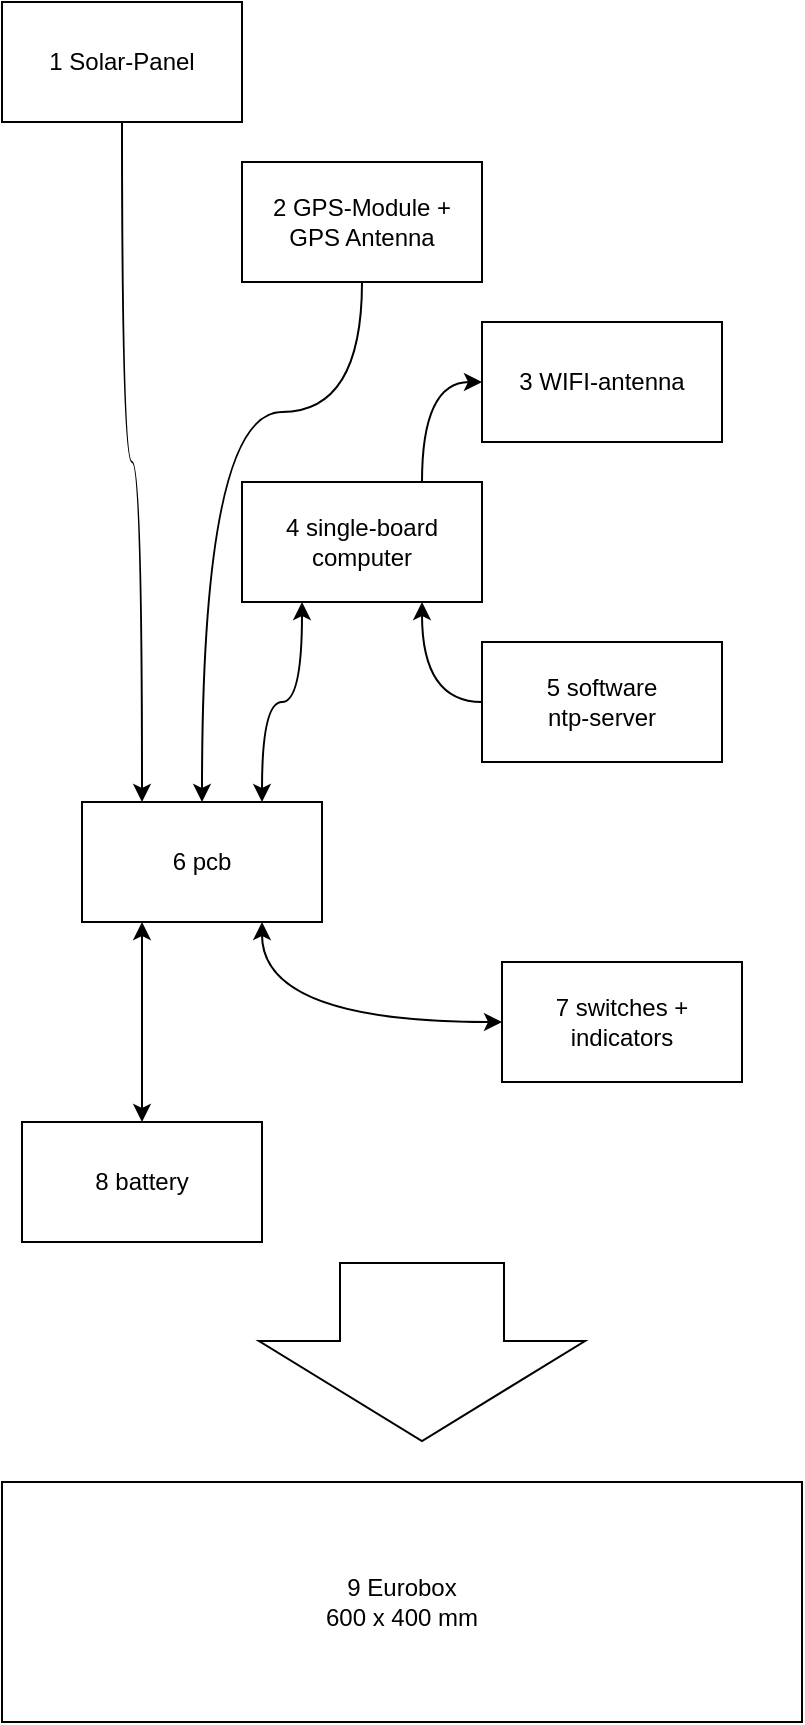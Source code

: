 <mxfile version="24.1.0" type="device">
  <diagram id="VxUDjRD-I5sZxwliuoLu" name="Page-1">
    <mxGraphModel dx="1114" dy="999" grid="1" gridSize="10" guides="1" tooltips="1" connect="1" arrows="1" fold="1" page="1" pageScale="1" pageWidth="827" pageHeight="1169" math="0" shadow="0">
      <root>
        <mxCell id="0" />
        <mxCell id="1" parent="0" />
        <mxCell id="UWLk7HB4MSR8OCQueMQN-32" value="" style="edgeStyle=orthogonalEdgeStyle;rounded=0;orthogonalLoop=1;jettySize=auto;html=1;fontSize=12;curved=1;entryX=0.25;entryY=0;entryDx=0;entryDy=0;" parent="1" source="UWLk7HB4MSR8OCQueMQN-1" target="UWLk7HB4MSR8OCQueMQN-6" edge="1">
          <mxGeometry relative="1" as="geometry" />
        </mxCell>
        <mxCell id="UWLk7HB4MSR8OCQueMQN-1" value="1 Solar-Panel" style="rounded=0;whiteSpace=wrap;html=1;" parent="1" vertex="1">
          <mxGeometry x="214" y="155" width="120" height="60" as="geometry" />
        </mxCell>
        <mxCell id="UWLk7HB4MSR8OCQueMQN-4" value="9 Eurobox&lt;br&gt;600 x 400 mm" style="rounded=0;whiteSpace=wrap;html=1;" parent="1" vertex="1">
          <mxGeometry x="214" y="895" width="400" height="120" as="geometry" />
        </mxCell>
        <mxCell id="UWLk7HB4MSR8OCQueMQN-34" value="" style="edgeStyle=orthogonalEdgeStyle;curved=1;rounded=0;orthogonalLoop=1;jettySize=auto;html=1;fontSize=12;entryX=0.25;entryY=1;entryDx=0;entryDy=0;exitX=0.75;exitY=0;exitDx=0;exitDy=0;startArrow=classic;startFill=1;" parent="1" source="UWLk7HB4MSR8OCQueMQN-6" target="UWLk7HB4MSR8OCQueMQN-8" edge="1">
          <mxGeometry relative="1" as="geometry">
            <mxPoint x="694" y="620" as="targetPoint" />
          </mxGeometry>
        </mxCell>
        <mxCell id="UWLk7HB4MSR8OCQueMQN-6" value="6 pcb" style="rounded=0;whiteSpace=wrap;html=1;" parent="1" vertex="1">
          <mxGeometry x="254" y="555" width="120" height="60" as="geometry" />
        </mxCell>
        <mxCell id="UWLk7HB4MSR8OCQueMQN-36" value="" style="edgeStyle=orthogonalEdgeStyle;curved=1;rounded=0;orthogonalLoop=1;jettySize=auto;html=1;fontSize=12;entryX=0.25;entryY=1;entryDx=0;entryDy=0;startArrow=classic;startFill=1;" parent="1" source="UWLk7HB4MSR8OCQueMQN-7" target="UWLk7HB4MSR8OCQueMQN-6" edge="1">
          <mxGeometry relative="1" as="geometry">
            <mxPoint x="254" y="565" as="targetPoint" />
          </mxGeometry>
        </mxCell>
        <mxCell id="UWLk7HB4MSR8OCQueMQN-7" value="8 battery" style="rounded=0;whiteSpace=wrap;html=1;" parent="1" vertex="1">
          <mxGeometry x="224" y="715" width="120" height="60" as="geometry" />
        </mxCell>
        <mxCell id="UWLk7HB4MSR8OCQueMQN-25" value="" style="edgeStyle=orthogonalEdgeStyle;rounded=0;orthogonalLoop=1;jettySize=auto;html=1;fontSize=12;curved=1;exitX=0.75;exitY=0;exitDx=0;exitDy=0;entryX=0;entryY=0.5;entryDx=0;entryDy=0;" parent="1" source="UWLk7HB4MSR8OCQueMQN-8" target="UWLk7HB4MSR8OCQueMQN-10" edge="1">
          <mxGeometry relative="1" as="geometry" />
        </mxCell>
        <mxCell id="UWLk7HB4MSR8OCQueMQN-8" value="4 single-board computer" style="rounded=0;whiteSpace=wrap;html=1;" parent="1" vertex="1">
          <mxGeometry x="334" y="395" width="120" height="60" as="geometry" />
        </mxCell>
        <mxCell id="UWLk7HB4MSR8OCQueMQN-40" value="" style="edgeStyle=orthogonalEdgeStyle;curved=1;rounded=0;orthogonalLoop=1;jettySize=auto;html=1;fontSize=12;exitX=0;exitY=0.5;exitDx=0;exitDy=0;entryX=0.75;entryY=1;entryDx=0;entryDy=0;" parent="1" source="UWLk7HB4MSR8OCQueMQN-9" target="UWLk7HB4MSR8OCQueMQN-8" edge="1">
          <mxGeometry relative="1" as="geometry">
            <mxPoint x="418" y="445" as="targetPoint" />
          </mxGeometry>
        </mxCell>
        <mxCell id="UWLk7HB4MSR8OCQueMQN-9" value="5 software&lt;br&gt;ntp-server" style="rounded=0;whiteSpace=wrap;html=1;" parent="1" vertex="1">
          <mxGeometry x="454" y="475" width="120" height="60" as="geometry" />
        </mxCell>
        <mxCell id="UWLk7HB4MSR8OCQueMQN-10" value="3 WIFI-antenna" style="rounded=0;whiteSpace=wrap;html=1;" parent="1" vertex="1">
          <mxGeometry x="454" y="315" width="120" height="60" as="geometry" />
        </mxCell>
        <mxCell id="UWLk7HB4MSR8OCQueMQN-38" value="" style="edgeStyle=orthogonalEdgeStyle;curved=1;rounded=0;orthogonalLoop=1;jettySize=auto;html=1;fontSize=12;entryX=0.75;entryY=1;entryDx=0;entryDy=0;exitX=0;exitY=0.5;exitDx=0;exitDy=0;startArrow=classic;startFill=1;" parent="1" source="UWLk7HB4MSR8OCQueMQN-11" target="UWLk7HB4MSR8OCQueMQN-6" edge="1">
          <mxGeometry relative="1" as="geometry" />
        </mxCell>
        <mxCell id="UWLk7HB4MSR8OCQueMQN-11" value="7 switches + indicators" style="rounded=0;whiteSpace=wrap;html=1;" parent="1" vertex="1">
          <mxGeometry x="464" y="635" width="120" height="60" as="geometry" />
        </mxCell>
        <mxCell id="UWLk7HB4MSR8OCQueMQN-28" value="" style="edgeStyle=orthogonalEdgeStyle;rounded=0;orthogonalLoop=1;jettySize=auto;html=1;fontSize=12;curved=1;entryX=0.5;entryY=0;entryDx=0;entryDy=0;" parent="1" source="UWLk7HB4MSR8OCQueMQN-15" target="UWLk7HB4MSR8OCQueMQN-6" edge="1">
          <mxGeometry relative="1" as="geometry">
            <Array as="points">
              <mxPoint x="394" y="360" />
              <mxPoint x="314" y="360" />
            </Array>
          </mxGeometry>
        </mxCell>
        <mxCell id="UWLk7HB4MSR8OCQueMQN-15" value="2 GPS-Module +&lt;br&gt;GPS Antenna" style="rounded=0;whiteSpace=wrap;html=1;" parent="1" vertex="1">
          <mxGeometry x="334" y="235" width="120" height="60" as="geometry" />
        </mxCell>
        <mxCell id="UWLk7HB4MSR8OCQueMQN-41" value="" style="shape=flexArrow;endArrow=classic;html=1;rounded=0;fontSize=12;curved=1;width=82;endSize=16.33;endWidth=80;" parent="1" edge="1">
          <mxGeometry width="50" height="50" relative="1" as="geometry">
            <mxPoint x="424" y="785" as="sourcePoint" />
            <mxPoint x="424" y="875" as="targetPoint" />
          </mxGeometry>
        </mxCell>
      </root>
    </mxGraphModel>
  </diagram>
</mxfile>
